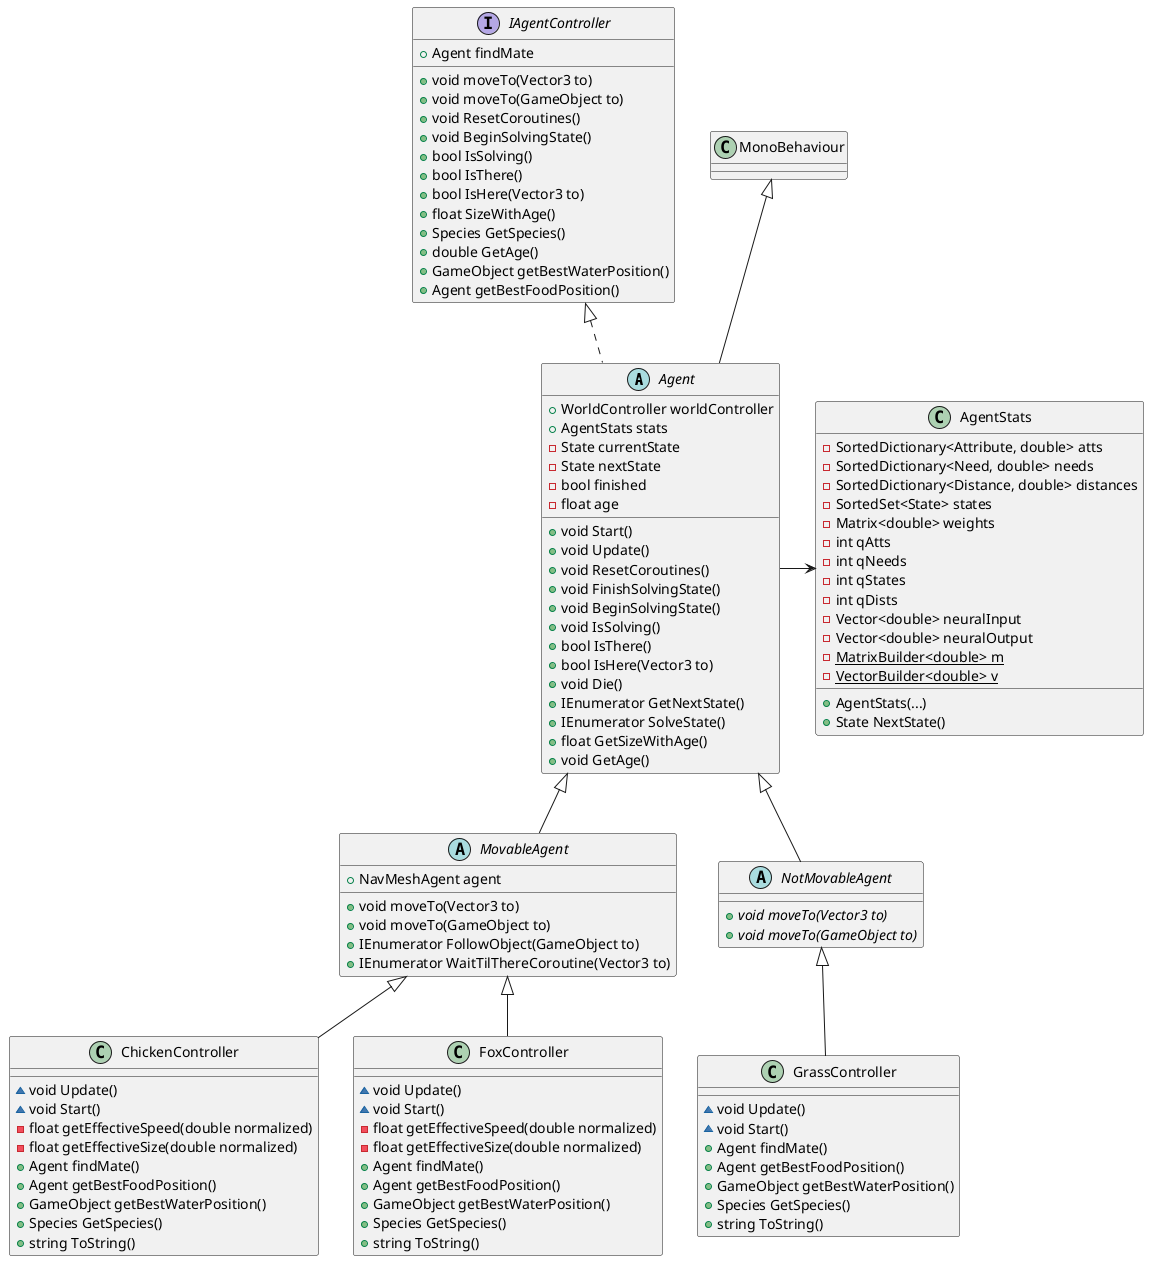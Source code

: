 @startuml
Agent <|-- MovableAgent
Agent <|-- NotMovableAgent
MovableAgent <|-- ChickenController
MovableAgent <|-- FoxController
NotMovableAgent <|-- GrassController
IAgentController <|.. Agent
Agent -> AgentStats

MonoBehaviour <|-- Agent

interface IAgentController {
+void moveTo(Vector3 to)
+void moveTo(GameObject to)
+void ResetCoroutines()
+void BeginSolvingState()
+bool IsSolving()
+bool IsThere()
+bool IsHere(Vector3 to)
+float SizeWithAge()
+Species GetSpecies()
+double GetAge()
+GameObject getBestWaterPosition()
+Agent getBestFoodPosition()
+Agent findMate
}

abstract class Agent {
+WorldController worldController
+AgentStats stats
-State currentState
-State nextState
-bool finished
-float age
+void Start()
+void Update()
+void ResetCoroutines()
+void FinishSolvingState()
+void BeginSolvingState()
+void IsSolving()
+bool IsThere()
+bool IsHere(Vector3 to)
+void Die()
+IEnumerator GetNextState()
+IEnumerator SolveState()
+float GetSizeWithAge()
+void GetAge()
}

class AgentStats {
-SortedDictionary<Attribute, double> atts
-SortedDictionary<Need, double> needs
-SortedDictionary<Distance, double> distances
-SortedSet<State> states
-Matrix<double> weights
-int qAtts
-int qNeeds
-int qStates
-int qDists
-Vector<double> neuralInput
-Vector<double> neuralOutput
-{static}MatrixBuilder<double> m
-{static}VectorBuilder<double> v
'+AgentStats(SortedDictionary<Attribute, double> atts, SortedDictionary<Need, double> needs, SortedSet<State> states, Matrix<double> weights) {
+AgentStats(...)
+State NextState()
}

abstract class MovableAgent {
+NavMeshAgent agent
+void moveTo(Vector3 to)
+void moveTo(GameObject to)
+IEnumerator FollowObject(GameObject to)
+IEnumerator WaitTilThereCoroutine(Vector3 to)
}

abstract class NotMovableAgent {
+{abstract} void moveTo(Vector3 to)
+{abstract} void moveTo(GameObject to)
}

class ChickenController {
~void Update()
~void Start()
-float getEffectiveSpeed(double normalized)
-float getEffectiveSize(double normalized)
+Agent findMate()
+Agent getBestFoodPosition()
+GameObject getBestWaterPosition()
+Species GetSpecies()
+string ToString()
}

class GrassController {
~void Update()
~void Start()
+Agent findMate()
+Agent getBestFoodPosition()
+GameObject getBestWaterPosition()
+Species GetSpecies()
+string ToString()
}

class FoxController {
~void Update()
~void Start()
-float getEffectiveSpeed(double normalized)
-float getEffectiveSize(double normalized)
+Agent findMate()
+Agent getBestFoodPosition()
+GameObject getBestWaterPosition()
+Species GetSpecies()
+string ToString()
}
@enduml